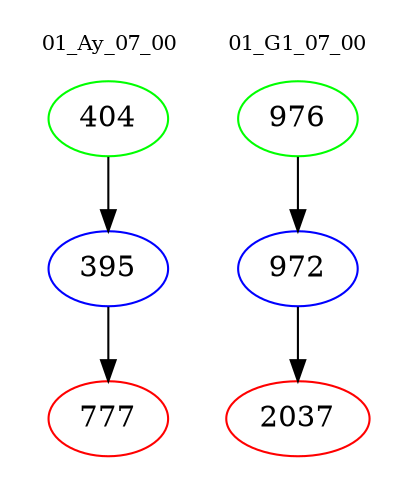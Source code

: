 digraph{
subgraph cluster_0 {
color = white
label = "01_Ay_07_00";
fontsize=10;
T0_404 [label="404", color="green"]
T0_404 -> T0_395 [color="black"]
T0_395 [label="395", color="blue"]
T0_395 -> T0_777 [color="black"]
T0_777 [label="777", color="red"]
}
subgraph cluster_1 {
color = white
label = "01_G1_07_00";
fontsize=10;
T1_976 [label="976", color="green"]
T1_976 -> T1_972 [color="black"]
T1_972 [label="972", color="blue"]
T1_972 -> T1_2037 [color="black"]
T1_2037 [label="2037", color="red"]
}
}
